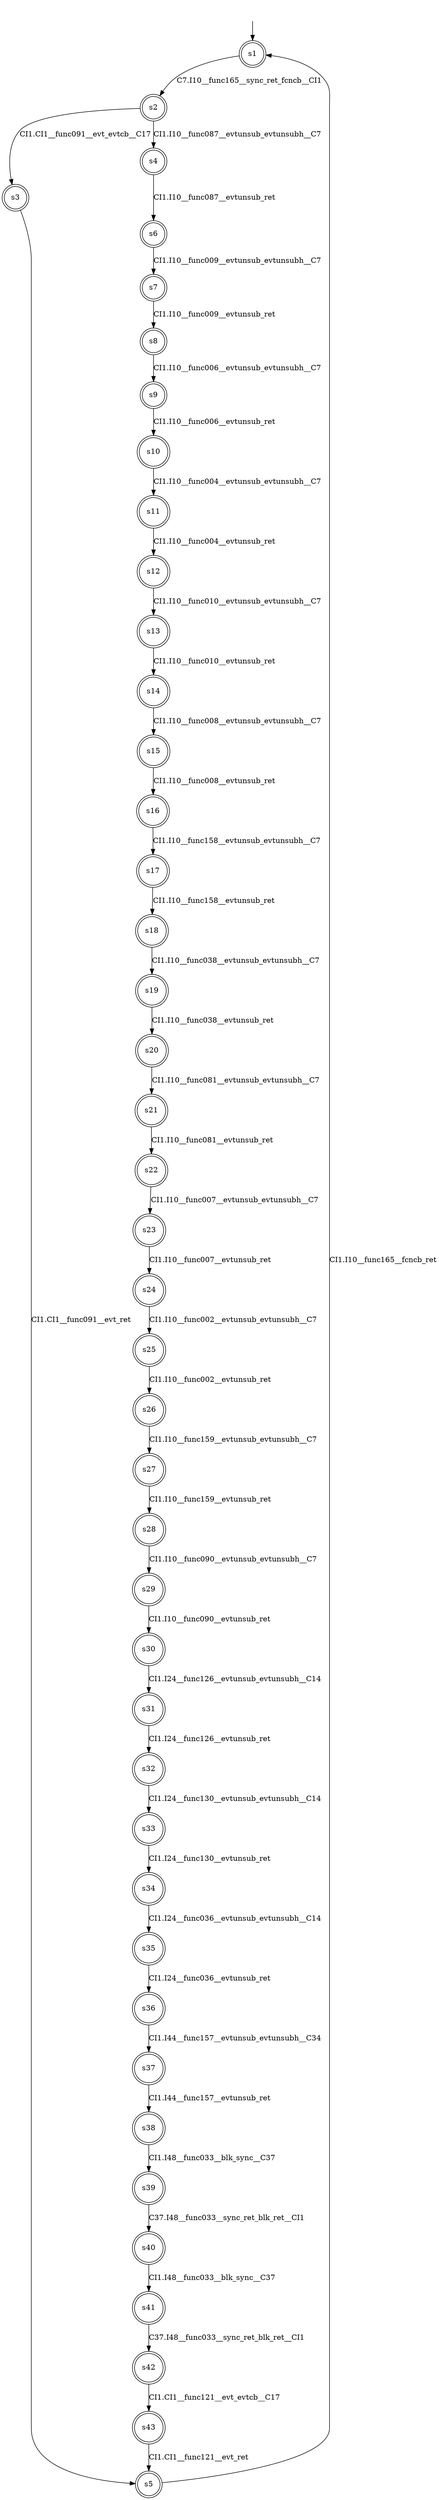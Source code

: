 digraph automaton {
	1 [label=<s1> shape="doublecircle"];
	2 [label=<s2> shape="doublecircle"];
	3 [label=<s3> shape="doublecircle"];
	4 [label=<s4> shape="doublecircle"];
	5 [label=<s5> shape="doublecircle"];
	6 [label=<s6> shape="doublecircle"];
	7 [label=<s7> shape="doublecircle"];
	8 [label=<s8> shape="doublecircle"];
	9 [label=<s9> shape="doublecircle"];
	10 [label=<s10> shape="doublecircle"];
	11 [label=<s11> shape="doublecircle"];
	12 [label=<s12> shape="doublecircle"];
	13 [label=<s13> shape="doublecircle"];
	14 [label=<s14> shape="doublecircle"];
	15 [label=<s15> shape="doublecircle"];
	16 [label=<s16> shape="doublecircle"];
	17 [label=<s17> shape="doublecircle"];
	18 [label=<s18> shape="doublecircle"];
	19 [label=<s19> shape="doublecircle"];
	20 [label=<s20> shape="doublecircle"];
	21 [label=<s21> shape="doublecircle"];
	22 [label=<s22> shape="doublecircle"];
	23 [label=<s23> shape="doublecircle"];
	24 [label=<s24> shape="doublecircle"];
	25 [label=<s25> shape="doublecircle"];
	26 [label=<s26> shape="doublecircle"];
	27 [label=<s27> shape="doublecircle"];
	28 [label=<s28> shape="doublecircle"];
	29 [label=<s29> shape="doublecircle"];
	30 [label=<s30> shape="doublecircle"];
	31 [label=<s31> shape="doublecircle"];
	32 [label=<s32> shape="doublecircle"];
	33 [label=<s33> shape="doublecircle"];
	34 [label=<s34> shape="doublecircle"];
	35 [label=<s35> shape="doublecircle"];
	36 [label=<s36> shape="doublecircle"];
	37 [label=<s37> shape="doublecircle"];
	38 [label=<s38> shape="doublecircle"];
	39 [label=<s39> shape="doublecircle"];
	40 [label=<s40> shape="doublecircle"];
	41 [label=<s41> shape="doublecircle"];
	42 [label=<s42> shape="doublecircle"];
	43 [label=<s43> shape="doublecircle"];
	__init1 [label=<> shape="none"];
	__init1 -> 1;
	1 -> 2 [label=<C7.I10__func165__sync_ret_fcncb__CI1> id="1-0-2"];
	2 -> 3 [label=<CI1.CI1__func091__evt_evtcb__C17> id="2-0-3"];
	2 -> 4 [label=<CI1.I10__func087__evtunsub_evtunsubh__C7> id="2-1-4"];
	3 -> 5 [label=<CI1.CI1__func091__evt_ret> id="3-0-5"];
	4 -> 6 [label=<CI1.I10__func087__evtunsub_ret> id="4-0-6"];
	5 -> 1 [label=<CI1.I10__func165__fcncb_ret> id="5-0-1"];
	6 -> 7 [label=<CI1.I10__func009__evtunsub_evtunsubh__C7> id="6-0-7"];
	7 -> 8 [label=<CI1.I10__func009__evtunsub_ret> id="7-0-8"];
	8 -> 9 [label=<CI1.I10__func006__evtunsub_evtunsubh__C7> id="8-0-9"];
	9 -> 10 [label=<CI1.I10__func006__evtunsub_ret> id="9-0-10"];
	10 -> 11 [label=<CI1.I10__func004__evtunsub_evtunsubh__C7> id="10-0-11"];
	11 -> 12 [label=<CI1.I10__func004__evtunsub_ret> id="11-0-12"];
	12 -> 13 [label=<CI1.I10__func010__evtunsub_evtunsubh__C7> id="12-0-13"];
	13 -> 14 [label=<CI1.I10__func010__evtunsub_ret> id="13-0-14"];
	14 -> 15 [label=<CI1.I10__func008__evtunsub_evtunsubh__C7> id="14-0-15"];
	15 -> 16 [label=<CI1.I10__func008__evtunsub_ret> id="15-0-16"];
	16 -> 17 [label=<CI1.I10__func158__evtunsub_evtunsubh__C7> id="16-0-17"];
	17 -> 18 [label=<CI1.I10__func158__evtunsub_ret> id="17-0-18"];
	18 -> 19 [label=<CI1.I10__func038__evtunsub_evtunsubh__C7> id="18-0-19"];
	19 -> 20 [label=<CI1.I10__func038__evtunsub_ret> id="19-0-20"];
	20 -> 21 [label=<CI1.I10__func081__evtunsub_evtunsubh__C7> id="20-0-21"];
	21 -> 22 [label=<CI1.I10__func081__evtunsub_ret> id="21-0-22"];
	22 -> 23 [label=<CI1.I10__func007__evtunsub_evtunsubh__C7> id="22-0-23"];
	23 -> 24 [label=<CI1.I10__func007__evtunsub_ret> id="23-0-24"];
	24 -> 25 [label=<CI1.I10__func002__evtunsub_evtunsubh__C7> id="24-0-25"];
	25 -> 26 [label=<CI1.I10__func002__evtunsub_ret> id="25-0-26"];
	26 -> 27 [label=<CI1.I10__func159__evtunsub_evtunsubh__C7> id="26-0-27"];
	27 -> 28 [label=<CI1.I10__func159__evtunsub_ret> id="27-0-28"];
	28 -> 29 [label=<CI1.I10__func090__evtunsub_evtunsubh__C7> id="28-0-29"];
	29 -> 30 [label=<CI1.I10__func090__evtunsub_ret> id="29-0-30"];
	30 -> 31 [label=<CI1.I24__func126__evtunsub_evtunsubh__C14> id="30-0-31"];
	31 -> 32 [label=<CI1.I24__func126__evtunsub_ret> id="31-0-32"];
	32 -> 33 [label=<CI1.I24__func130__evtunsub_evtunsubh__C14> id="32-0-33"];
	33 -> 34 [label=<CI1.I24__func130__evtunsub_ret> id="33-0-34"];
	34 -> 35 [label=<CI1.I24__func036__evtunsub_evtunsubh__C14> id="34-0-35"];
	35 -> 36 [label=<CI1.I24__func036__evtunsub_ret> id="35-0-36"];
	36 -> 37 [label=<CI1.I44__func157__evtunsub_evtunsubh__C34> id="36-0-37"];
	37 -> 38 [label=<CI1.I44__func157__evtunsub_ret> id="37-0-38"];
	38 -> 39 [label=<CI1.I48__func033__blk_sync__C37> id="38-0-39"];
	39 -> 40 [label=<C37.I48__func033__sync_ret_blk_ret__CI1> id="39-0-40"];
	40 -> 41 [label=<CI1.I48__func033__blk_sync__C37> id="40-0-41"];
	41 -> 42 [label=<C37.I48__func033__sync_ret_blk_ret__CI1> id="41-0-42"];
	42 -> 43 [label=<CI1.CI1__func121__evt_evtcb__C17> id="42-0-43"];
	43 -> 5 [label=<CI1.CI1__func121__evt_ret> id="43-0-5"];
}
